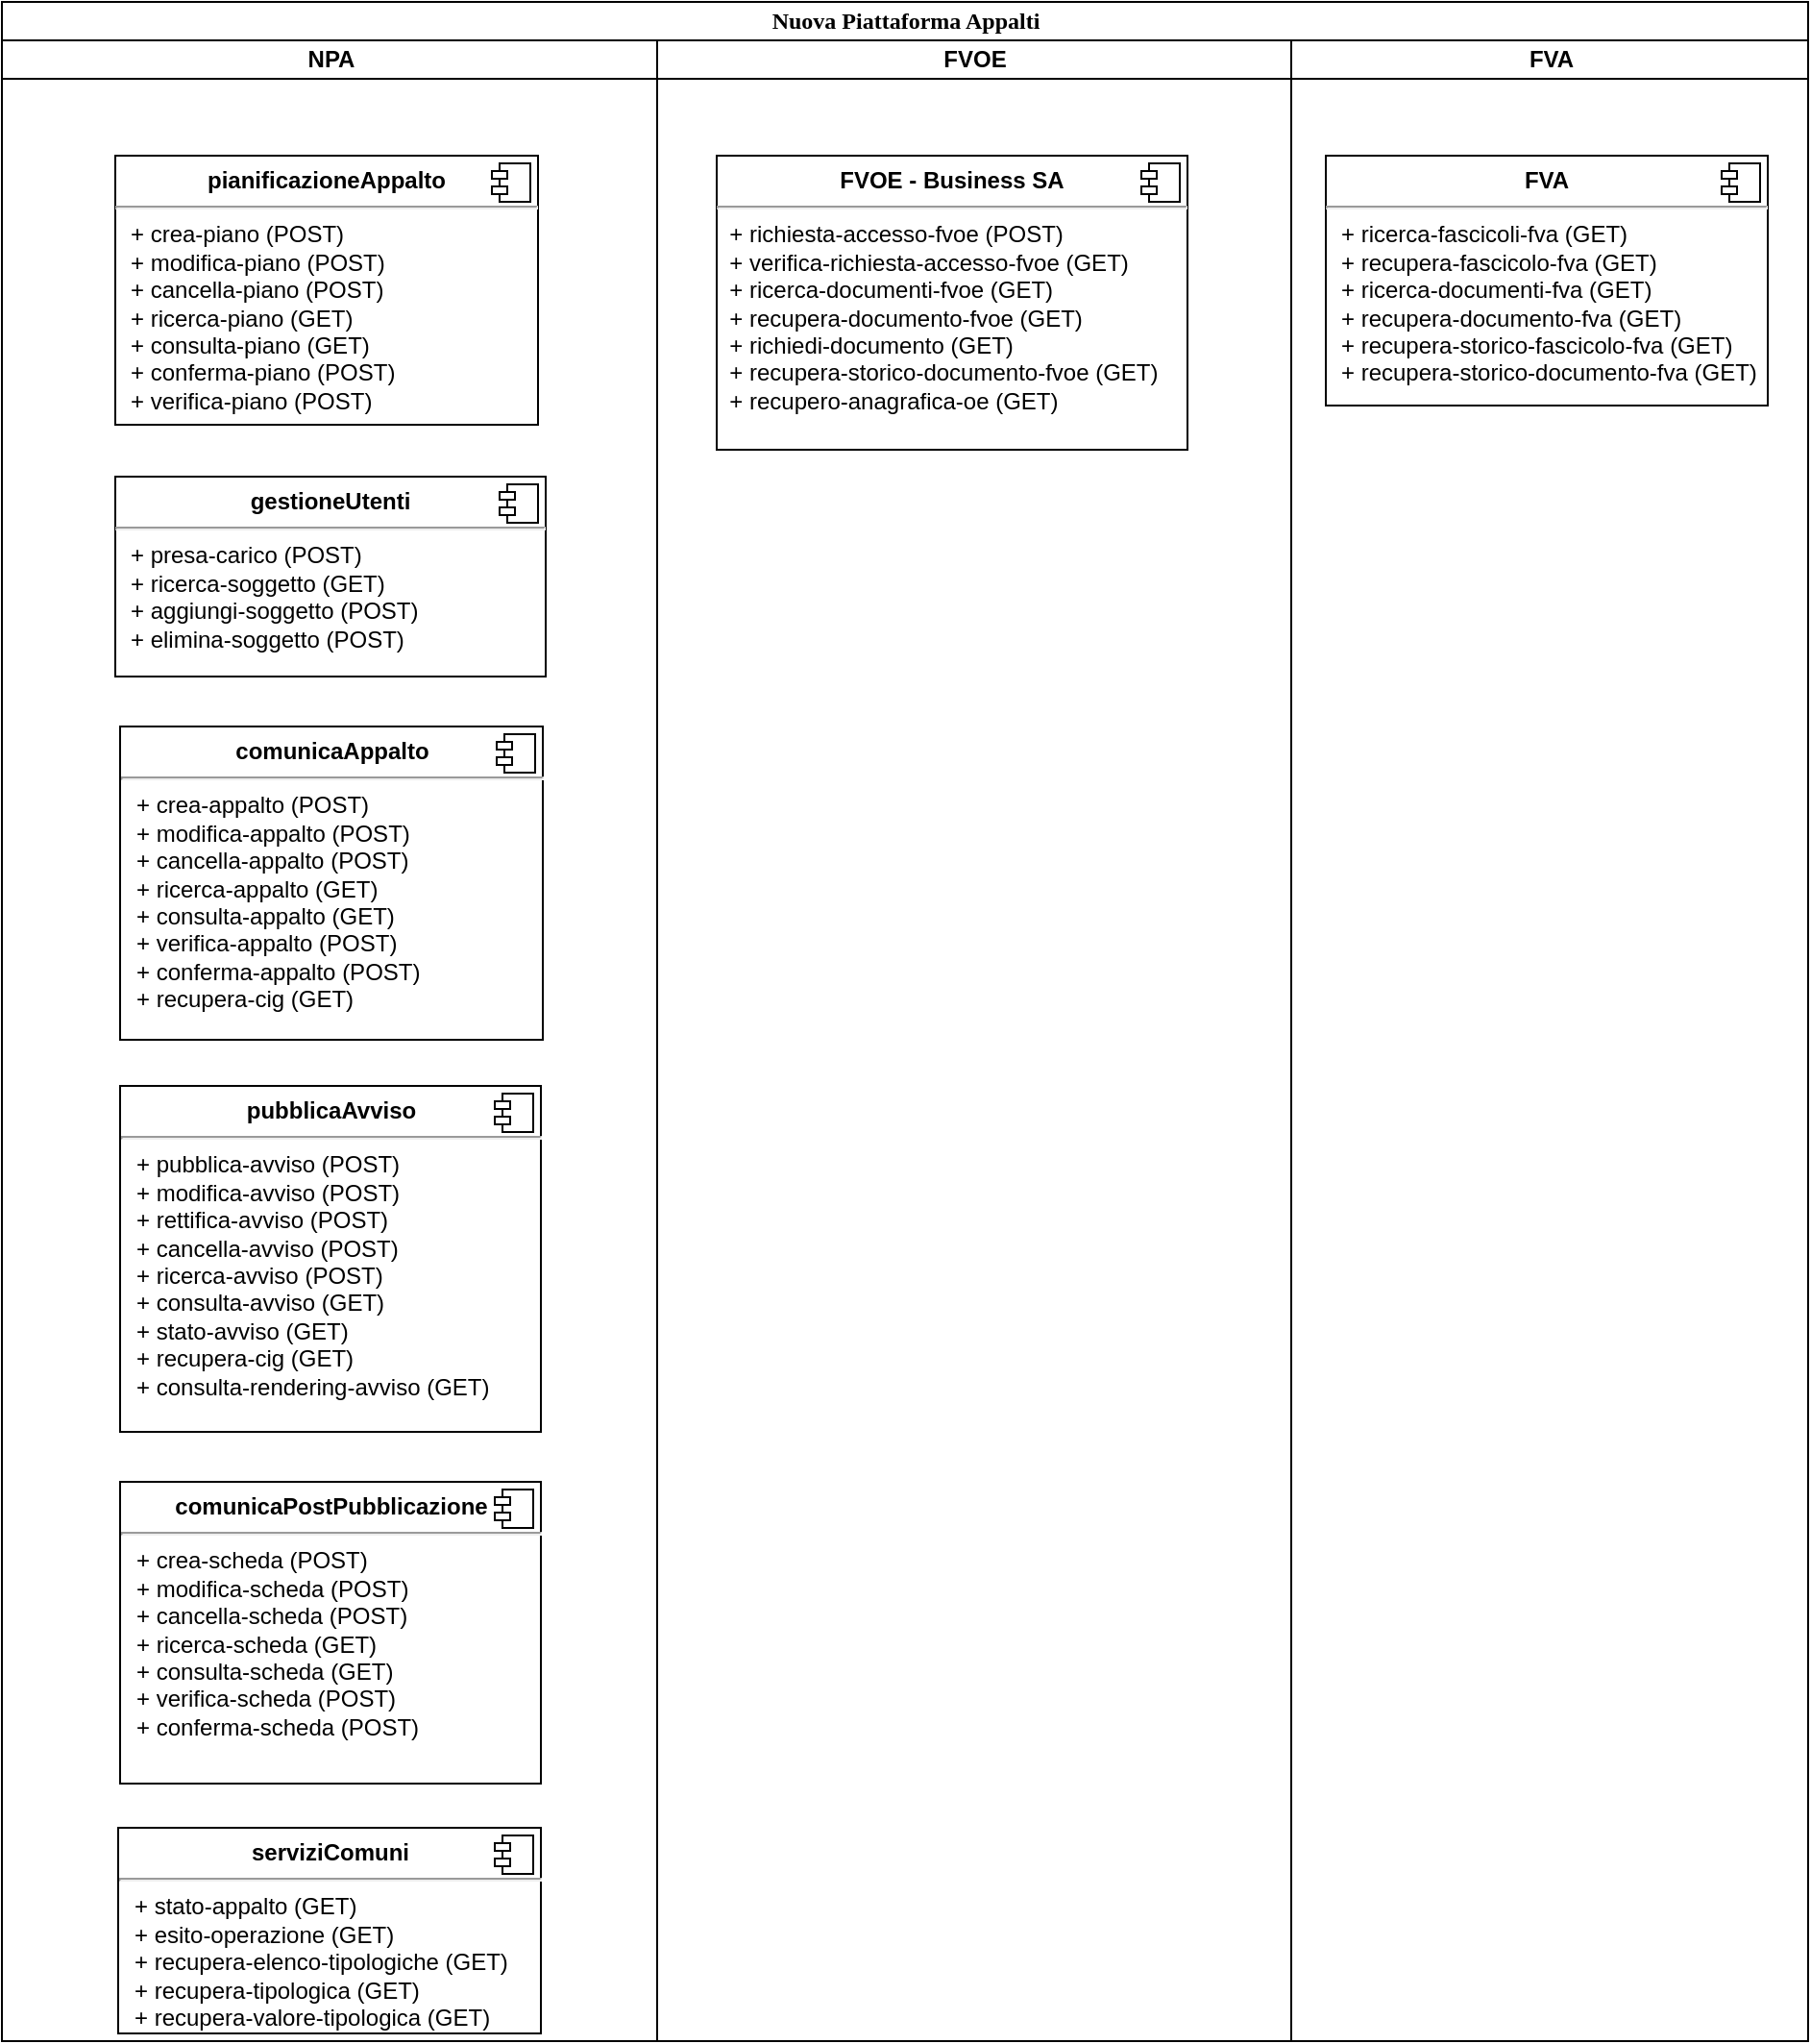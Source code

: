 <mxfile version="21.2.8" type="device">
  <diagram name="Diagramma di contesto servizi esposti" id="V3p7Cl0ZjlEBznZd9UlH">
    <mxGraphModel dx="2284" dy="998" grid="0" gridSize="10" guides="1" tooltips="1" connect="1" arrows="1" fold="1" page="1" pageScale="1" pageWidth="850" pageHeight="1100" math="0" shadow="0">
      <root>
        <mxCell id="0" />
        <mxCell id="1" parent="0" />
        <mxCell id="JInAWHll1wEWlAwUuyvf-1" value="Nuova Piattaforma Appalti" style="swimlane;html=1;childLayout=stackLayout;startSize=20;rounded=0;shadow=0;comic=0;labelBackgroundColor=none;strokeWidth=1;fontFamily=Verdana;fontSize=12;align=center;" parent="1" vertex="1">
          <mxGeometry x="-393" y="31" width="940" height="1061" as="geometry">
            <mxRectangle x="-360" y="140" width="70" height="30" as="alternateBounds" />
          </mxGeometry>
        </mxCell>
        <mxCell id="JInAWHll1wEWlAwUuyvf-2" value="NPA" style="swimlane;html=1;startSize=20;strokeColor=#000000;" parent="JInAWHll1wEWlAwUuyvf-1" vertex="1">
          <mxGeometry y="20" width="341" height="1041" as="geometry">
            <mxRectangle y="20" width="40" height="1114" as="alternateBounds" />
          </mxGeometry>
        </mxCell>
        <mxCell id="JInAWHll1wEWlAwUuyvf-3" value="&lt;p style=&quot;margin:0px;margin-top:6px;text-align:center;&quot;&gt;&lt;b&gt;comunicaAppalto&lt;/b&gt;&lt;/p&gt;&lt;hr&gt;&lt;p style=&quot;margin:0px;margin-left:8px;&quot;&gt;+ crea-appalto (POST)&lt;/p&gt;&lt;p style=&quot;margin:0px;margin-left:8px;&quot;&gt;+ modifica-appalto (POST)&lt;/p&gt;&lt;p style=&quot;margin:0px;margin-left:8px;&quot;&gt;+ cancella-appalto (POST)&lt;/p&gt;&lt;p style=&quot;margin:0px;margin-left:8px;&quot;&gt;+ ricerca-appalto (GET)&lt;br&gt;+ consulta-appalto (GET)&lt;/p&gt;&lt;p style=&quot;margin:0px;margin-left:8px;&quot;&gt;+ verifica-appalto (POST)&lt;/p&gt;&lt;p style=&quot;margin: 0px 0px 0px 8px;&quot;&gt;+ conferma-appalto (POST)&lt;/p&gt;&lt;p style=&quot;margin: 0px 0px 0px 8px;&quot;&gt;+ recupera-cig (GET)&lt;/p&gt;&lt;p style=&quot;margin:0px;margin-left:8px;&quot;&gt;&lt;br&gt;&lt;/p&gt;" style="align=left;overflow=fill;html=1;dropTarget=0;" parent="JInAWHll1wEWlAwUuyvf-2" vertex="1">
          <mxGeometry x="61.5" y="357" width="220" height="163" as="geometry" />
        </mxCell>
        <mxCell id="JInAWHll1wEWlAwUuyvf-4" value="" style="shape=component;jettyWidth=8;jettyHeight=4;" parent="JInAWHll1wEWlAwUuyvf-3" vertex="1">
          <mxGeometry x="1" width="20" height="20" relative="1" as="geometry">
            <mxPoint x="-24" y="4" as="offset" />
          </mxGeometry>
        </mxCell>
        <mxCell id="JInAWHll1wEWlAwUuyvf-5" value="&lt;p style=&quot;margin:0px;margin-top:6px;text-align:center;&quot;&gt;&lt;b&gt;comunicaPostPubblicazione&lt;/b&gt;&lt;/p&gt;&lt;hr&gt;&lt;p style=&quot;border-color: var(--border-color); margin: 0px 0px 0px 8px;&quot;&gt;+ crea-scheda (POST)&lt;/p&gt;&lt;p style=&quot;border-color: var(--border-color); margin: 0px 0px 0px 8px;&quot;&gt;+ modifica-scheda (POST)&lt;/p&gt;&lt;p style=&quot;border-color: var(--border-color); margin: 0px 0px 0px 8px;&quot;&gt;+ cancella-scheda (POST)&lt;/p&gt;&lt;p style=&quot;border-color: var(--border-color); margin: 0px 0px 0px 8px;&quot;&gt;+ ricerca-scheda (GET)&lt;br style=&quot;border-color: var(--border-color);&quot;&gt;+ consulta-scheda (GET)&lt;/p&gt;&lt;p style=&quot;border-color: var(--border-color); margin: 0px 0px 0px 8px;&quot;&gt;&lt;span style=&quot;background-color: initial;&quot;&gt;+ verifica-scheda (POST)&lt;/span&gt;&lt;br&gt;&lt;/p&gt;&lt;p style=&quot;border-color: var(--border-color); margin: 0px 0px 0px 8px;&quot;&gt;+ conferma-scheda (POST)&lt;/p&gt;&lt;p style=&quot;border-color: var(--border-color); margin: 0px 0px 0px 8px;&quot;&gt;&lt;br&gt;&lt;/p&gt;" style="align=left;overflow=fill;html=1;dropTarget=0;" parent="JInAWHll1wEWlAwUuyvf-2" vertex="1">
          <mxGeometry x="61.5" y="750" width="219" height="157" as="geometry" />
        </mxCell>
        <mxCell id="JInAWHll1wEWlAwUuyvf-6" value="" style="shape=component;jettyWidth=8;jettyHeight=4;" parent="JInAWHll1wEWlAwUuyvf-5" vertex="1">
          <mxGeometry x="1" width="20" height="20" relative="1" as="geometry">
            <mxPoint x="-24" y="4" as="offset" />
          </mxGeometry>
        </mxCell>
        <mxCell id="JInAWHll1wEWlAwUuyvf-7" value="&lt;p style=&quot;margin:0px;margin-top:6px;text-align:center;&quot;&gt;&lt;b&gt;pianificazioneAppalto&lt;/b&gt;&lt;/p&gt;&lt;hr&gt;&lt;p style=&quot;border-color: var(--border-color); margin: 0px 0px 0px 8px;&quot;&gt;+ crea-piano (POST)&lt;/p&gt;&lt;p style=&quot;border-color: var(--border-color); margin: 0px 0px 0px 8px;&quot;&gt;+ modifica-piano (POST)&lt;/p&gt;&lt;p style=&quot;border-color: var(--border-color); margin: 0px 0px 0px 8px;&quot;&gt;+ cancella-piano (POST)&lt;/p&gt;&lt;p style=&quot;border-color: var(--border-color); margin: 0px 0px 0px 8px;&quot;&gt;+ ricerca-piano (GET)&lt;br style=&quot;border-color: var(--border-color);&quot;&gt;+ consulta-piano (GET)&lt;/p&gt;&lt;p style=&quot;border-color: var(--border-color); margin: 0px 0px 0px 8px;&quot;&gt;+ conferma-piano (POST)&lt;br style=&quot;border-color: var(--border-color);&quot;&gt;&lt;/p&gt;&lt;p style=&quot;border-color: var(--border-color); margin: 0px 0px 0px 8px;&quot;&gt;+ verifica-piano (POST)&lt;/p&gt;&lt;p style=&quot;border-color: var(--border-color); margin: 0px 0px 0px 8px;&quot;&gt;&lt;br&gt;&lt;/p&gt;&lt;p style=&quot;border-color: var(--border-color); margin: 0px 0px 0px 8px;&quot;&gt;&lt;br style=&quot;border-color: var(--border-color);&quot;&gt;&lt;/p&gt;" style="align=left;overflow=fill;html=1;dropTarget=0;" parent="JInAWHll1wEWlAwUuyvf-2" vertex="1">
          <mxGeometry x="59" y="60" width="220" height="140" as="geometry" />
        </mxCell>
        <mxCell id="JInAWHll1wEWlAwUuyvf-8" value="" style="shape=component;jettyWidth=8;jettyHeight=4;" parent="JInAWHll1wEWlAwUuyvf-7" vertex="1">
          <mxGeometry x="1" width="20" height="20" relative="1" as="geometry">
            <mxPoint x="-24" y="4" as="offset" />
          </mxGeometry>
        </mxCell>
        <mxCell id="JInAWHll1wEWlAwUuyvf-9" value="&lt;p style=&quot;margin:0px;margin-top:6px;text-align:center;&quot;&gt;&lt;b&gt;pubblicaAvviso&lt;/b&gt;&lt;/p&gt;&lt;hr&gt;&lt;p style=&quot;border-color: var(--border-color); margin: 0px 0px 0px 8px;&quot;&gt;&lt;span style=&quot;background-color: initial;&quot;&gt;+ pubblica-avviso (POST)&lt;/span&gt;&lt;/p&gt;&lt;p style=&quot;border-color: var(--border-color); margin: 0px 0px 0px 8px;&quot;&gt;&lt;font style=&quot;border-color: var(--border-color); background-color: rgb(255, 255, 255);&quot;&gt;+ modifica-avviso (POST)&lt;/font&gt;&lt;/p&gt;&lt;p style=&quot;border-color: var(--border-color); margin: 0px 0px 0px 8px;&quot;&gt;&lt;font style=&quot;border-color: var(--border-color); background-color: rgb(255, 255, 255);&quot;&gt;+ rettifica-avviso (POST)&lt;/font&gt;&lt;/p&gt;&lt;p style=&quot;border-color: var(--border-color); margin: 0px 0px 0px 8px;&quot;&gt;&lt;font style=&quot;border-color: var(--border-color); background-color: rgb(255, 255, 255);&quot;&gt;+ cancella-avviso (POST)&lt;/font&gt;&lt;/p&gt;&lt;p style=&quot;border-color: var(--border-color); margin: 0px 0px 0px 8px;&quot;&gt;+ ricerca-avviso (POST)&lt;br style=&quot;border-color: var(--border-color);&quot;&gt;&lt;/p&gt;&lt;p style=&quot;border-color: var(--border-color); margin: 0px 0px 0px 8px;&quot;&gt;+ consulta-avviso (GET)&lt;/p&gt;&lt;p style=&quot;border-color: var(--border-color); margin: 0px 0px 0px 8px;&quot;&gt;+ stato-avviso (GET)&lt;/p&gt;&lt;p style=&quot;border-color: var(--border-color); margin: 0px 0px 0px 8px;&quot;&gt;+ recupera-cig (GET)&lt;br&gt;&lt;/p&gt;&lt;p style=&quot;border-color: var(--border-color); margin: 0px 0px 0px 8px;&quot;&gt;+ consulta-rendering-avviso (GET)&lt;/p&gt;" style="align=left;overflow=fill;html=1;dropTarget=0;" parent="JInAWHll1wEWlAwUuyvf-2" vertex="1">
          <mxGeometry x="61.5" y="544" width="219" height="180" as="geometry" />
        </mxCell>
        <mxCell id="JInAWHll1wEWlAwUuyvf-10" value="" style="shape=component;jettyWidth=8;jettyHeight=4;" parent="JInAWHll1wEWlAwUuyvf-9" vertex="1">
          <mxGeometry x="1" width="20" height="20" relative="1" as="geometry">
            <mxPoint x="-24" y="4" as="offset" />
          </mxGeometry>
        </mxCell>
        <mxCell id="JInAWHll1wEWlAwUuyvf-11" value="&lt;p style=&quot;margin:0px;margin-top:6px;text-align:center;&quot;&gt;&lt;b&gt;serviziComuni&lt;/b&gt;&lt;/p&gt;&lt;hr&gt;&lt;p style=&quot;border-color: var(--border-color); margin: 0px 0px 0px 8px;&quot;&gt;&lt;span style=&quot;background-color: initial;&quot;&gt;+ stato-appalto (GET)&lt;/span&gt;&lt;br&gt;&lt;/p&gt;&lt;p style=&quot;border-color: var(--border-color); margin: 0px 0px 0px 8px;&quot;&gt;+ esito-operazione (GET)&lt;/p&gt;&lt;p style=&quot;border-color: var(--border-color); margin: 0px 0px 0px 8px;&quot;&gt;+ recupera-elenco-tipologiche (GET)&lt;/p&gt;&lt;p style=&quot;border-color: var(--border-color); margin: 0px 0px 0px 8px;&quot;&gt;+ recupera-tipologica (GET)&lt;br&gt;&lt;/p&gt;&lt;p style=&quot;border-color: var(--border-color); margin: 0px 0px 0px 8px;&quot;&gt;+ recupera-valore-tipologica (GET)&lt;br&gt;&lt;/p&gt;&lt;p style=&quot;border-color: var(--border-color); margin: 0px 0px 0px 8px;&quot;&gt;&lt;br style=&quot;border-color: var(--border-color);&quot;&gt;&lt;/p&gt;" style="align=left;overflow=fill;html=1;dropTarget=0;" parent="JInAWHll1wEWlAwUuyvf-2" vertex="1">
          <mxGeometry x="60.5" y="930" width="220" height="107" as="geometry" />
        </mxCell>
        <mxCell id="JInAWHll1wEWlAwUuyvf-12" value="" style="shape=component;jettyWidth=8;jettyHeight=4;" parent="JInAWHll1wEWlAwUuyvf-11" vertex="1">
          <mxGeometry x="1" width="20" height="20" relative="1" as="geometry">
            <mxPoint x="-24" y="4" as="offset" />
          </mxGeometry>
        </mxCell>
        <mxCell id="JInAWHll1wEWlAwUuyvf-13" value="&lt;p style=&quot;margin:0px;margin-top:6px;text-align:center;&quot;&gt;&lt;b&gt;gestioneUtenti&lt;/b&gt;&lt;br&gt;&lt;/p&gt;&lt;hr&gt;&lt;p style=&quot;border-color: var(--border-color); margin: 0px 0px 0px 8px;&quot;&gt;&lt;span style=&quot;background-color: initial;&quot;&gt;+ presa-carico (POST)&lt;/span&gt;&lt;br&gt;&lt;/p&gt;&lt;p style=&quot;border-color: var(--border-color); margin: 0px 0px 0px 8px;&quot;&gt;+ ricerca-soggetto (GET)&lt;/p&gt;&lt;p style=&quot;border-color: var(--border-color); margin: 0px 0px 0px 8px;&quot;&gt;+&amp;nbsp;aggiungi-soggetto (POST)&lt;/p&gt;&lt;p style=&quot;border-color: var(--border-color); margin: 0px 0px 0px 8px;&quot;&gt;+ elimina-soggetto (&lt;span style=&quot;background-color: initial;&quot;&gt;POST)&lt;/span&gt;&lt;/p&gt;&lt;p style=&quot;border-color: var(--border-color); margin: 0px 0px 0px 8px;&quot;&gt;&lt;br style=&quot;border-color: var(--border-color);&quot;&gt;&lt;/p&gt;" style="align=left;overflow=fill;html=1;dropTarget=0;" parent="JInAWHll1wEWlAwUuyvf-2" vertex="1">
          <mxGeometry x="59" y="227" width="224" height="104" as="geometry" />
        </mxCell>
        <mxCell id="JInAWHll1wEWlAwUuyvf-14" value="" style="shape=component;jettyWidth=8;jettyHeight=4;" parent="JInAWHll1wEWlAwUuyvf-13" vertex="1">
          <mxGeometry x="1" width="20" height="20" relative="1" as="geometry">
            <mxPoint x="-24" y="4" as="offset" />
          </mxGeometry>
        </mxCell>
        <mxCell id="JInAWHll1wEWlAwUuyvf-15" value="FVOE" style="swimlane;html=1;startSize=20;" parent="JInAWHll1wEWlAwUuyvf-1" vertex="1">
          <mxGeometry x="341" y="20" width="330" height="1041" as="geometry">
            <mxRectangle x="341" y="20" width="40" height="1114" as="alternateBounds" />
          </mxGeometry>
        </mxCell>
        <mxCell id="JInAWHll1wEWlAwUuyvf-16" value="&lt;p style=&quot;margin:0px;margin-top:6px;text-align:center;&quot;&gt;&lt;b&gt;FVOE - Business SA&lt;/b&gt;&lt;/p&gt;&lt;hr&gt;&amp;nbsp; +&amp;nbsp;&lt;span style=&quot;background-color: initial;&quot;&gt;richiesta-accesso-fvoe (POST)&lt;br&gt;&amp;nbsp; + verifica-richiesta-accesso-fvoe (GET)&lt;br&gt;&lt;/span&gt;&lt;span style=&quot;background-color: initial;&quot;&gt;&amp;nbsp; + ricerca-documenti-fvoe (GET)&lt;br&gt;&lt;/span&gt;&amp;nbsp; +&amp;nbsp;&lt;span style=&quot;background-color: initial;&quot;&gt;recupera-documento-fvoe (GET)&lt;br&gt;&lt;/span&gt;&amp;nbsp; +&amp;nbsp;&lt;span style=&quot;background-color: initial;&quot;&gt;richiedi-documento (GET)&lt;/span&gt;&lt;span style=&quot;background-color: initial;&quot;&gt;&lt;br&gt;&lt;/span&gt;&amp;nbsp; +&amp;nbsp;&lt;span style=&quot;background-color: initial;&quot;&gt;recupera-storico-documento-fvoe (GET)&lt;/span&gt;&lt;br&gt;&amp;nbsp; +&amp;nbsp;&lt;span style=&quot;background-color: initial;&quot;&gt;recupero-anagrafica-oe (GET)&lt;/span&gt;&lt;br&gt;&lt;div&gt;&lt;span style=&quot;border-color: var(--border-color); background-color: rgb(204, 255, 153);&quot;&gt;&lt;br&gt;&lt;/span&gt;&lt;/div&gt;" style="align=left;overflow=fill;html=1;dropTarget=0;" parent="JInAWHll1wEWlAwUuyvf-15" vertex="1">
          <mxGeometry x="31" y="60" width="245" height="153" as="geometry" />
        </mxCell>
        <mxCell id="JInAWHll1wEWlAwUuyvf-17" value="" style="shape=component;jettyWidth=8;jettyHeight=4;" parent="JInAWHll1wEWlAwUuyvf-16" vertex="1">
          <mxGeometry x="1" width="20" height="20" relative="1" as="geometry">
            <mxPoint x="-24" y="4" as="offset" />
          </mxGeometry>
        </mxCell>
        <mxCell id="JInAWHll1wEWlAwUuyvf-18" value="FVA" style="swimlane;html=1;startSize=20;" parent="JInAWHll1wEWlAwUuyvf-1" vertex="1">
          <mxGeometry x="671" y="20" width="269" height="1041" as="geometry" />
        </mxCell>
        <mxCell id="JInAWHll1wEWlAwUuyvf-19" value="&lt;p style=&quot;margin:0px;margin-top:6px;text-align:center;&quot;&gt;&lt;b&gt;FVA&lt;/b&gt;&lt;/p&gt;&lt;hr&gt;&lt;p style=&quot;border-color: var(--border-color); margin: 0px 0px 0px 8px;&quot;&gt;&lt;span style=&quot;background-color: initial;&quot;&gt;+ ricerca-fascicoli-fva (GET)&lt;/span&gt;&lt;br&gt;&lt;/p&gt;&lt;p style=&quot;border-color: var(--border-color); margin: 0px 0px 0px 8px;&quot;&gt;+ recupera-fascicolo-fva (GET)&lt;/p&gt;&lt;p style=&quot;border-color: var(--border-color); margin: 0px 0px 0px 8px;&quot;&gt;+ ricerca-documenti-fva (GET)&lt;/p&gt;&lt;p style=&quot;border-color: var(--border-color); margin: 0px 0px 0px 8px;&quot;&gt;+ recupera-documento-fva (GET)&lt;/p&gt;&lt;p style=&quot;border-color: var(--border-color); margin: 0px 0px 0px 8px;&quot;&gt;+ recupera-storico-fascicolo-fva (GET)&lt;/p&gt;&lt;p style=&quot;border-color: var(--border-color); margin: 0px 0px 0px 8px;&quot;&gt;+ recupera-storico-documento-fva (GET)&lt;/p&gt;&lt;p style=&quot;border-color: var(--border-color); margin: 0px 0px 0px 8px;&quot;&gt;&lt;br style=&quot;border-color: var(--border-color);&quot;&gt;&lt;/p&gt;" style="align=left;overflow=fill;html=1;dropTarget=0;" parent="JInAWHll1wEWlAwUuyvf-18" vertex="1">
          <mxGeometry x="18" y="60" width="230" height="130" as="geometry" />
        </mxCell>
        <mxCell id="JInAWHll1wEWlAwUuyvf-20" value="" style="shape=component;jettyWidth=8;jettyHeight=4;" parent="JInAWHll1wEWlAwUuyvf-19" vertex="1">
          <mxGeometry x="1" width="20" height="20" relative="1" as="geometry">
            <mxPoint x="-24" y="4" as="offset" />
          </mxGeometry>
        </mxCell>
      </root>
    </mxGraphModel>
  </diagram>
</mxfile>
